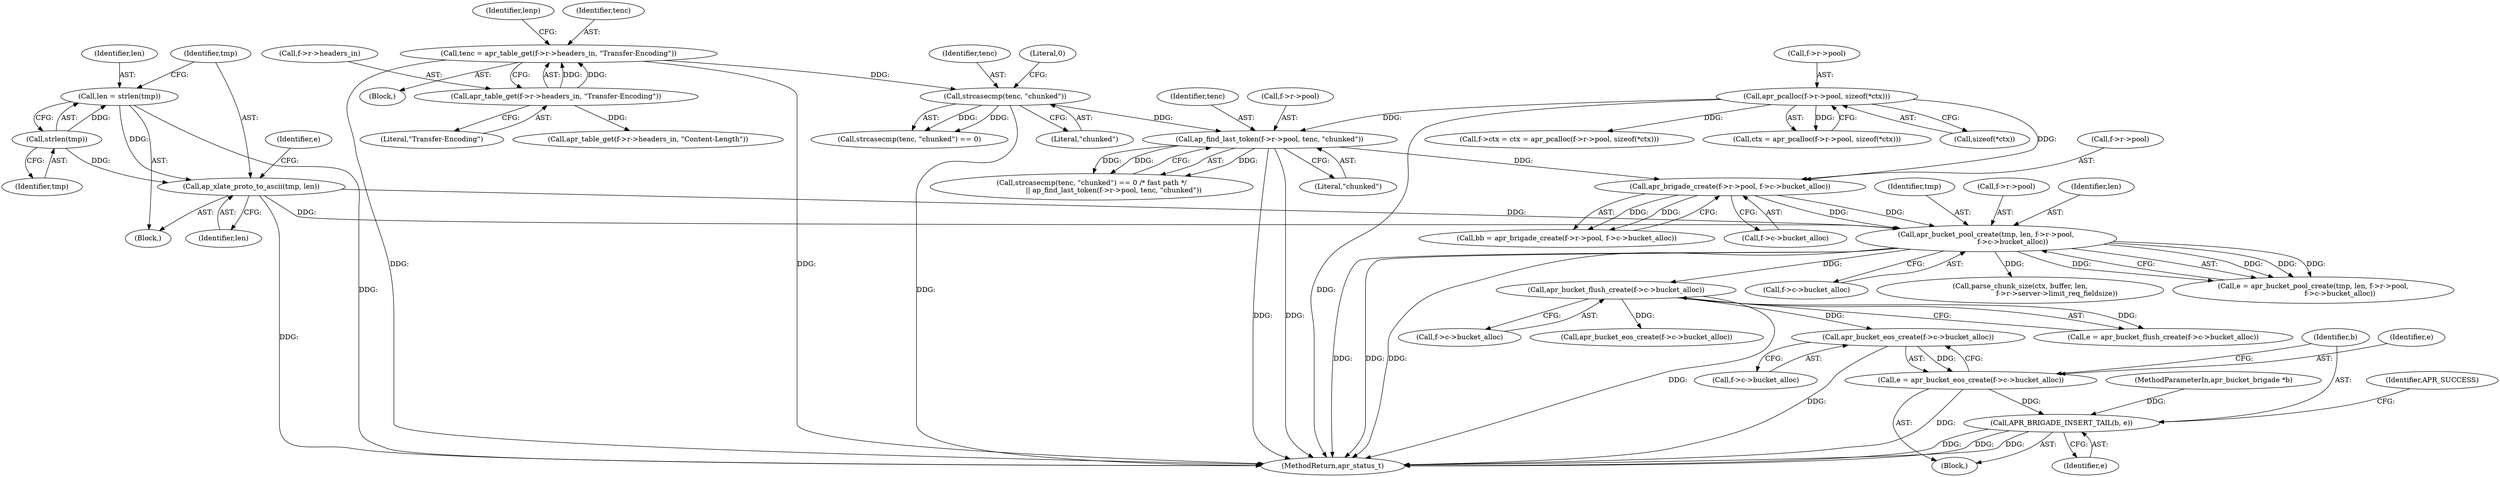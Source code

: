 digraph "0_httpd_e427c41257957b57036d5a549b260b6185d1dd73@API" {
"1000525" [label="(Call,apr_bucket_eos_create(f->c->bucket_alloc))"];
"1000493" [label="(Call,apr_bucket_flush_create(f->c->bucket_alloc))"];
"1000475" [label="(Call,apr_bucket_pool_create(tmp, len, f->r->pool,\n                        f->c->bucket_alloc))"];
"1000470" [label="(Call,ap_xlate_proto_to_ascii(tmp, len))"];
"1000468" [label="(Call,strlen(tmp))"];
"1000466" [label="(Call,len = strlen(tmp))"];
"1000448" [label="(Call,apr_brigade_create(f->r->pool, f->c->bucket_alloc))"];
"1000187" [label="(Call,apr_pcalloc(f->r->pool, sizeof(*ctx)))"];
"1000252" [label="(Call,ap_find_last_token(f->r->pool, tenc, \"chunked\"))"];
"1000248" [label="(Call,strcasecmp(tenc, \"chunked\"))"];
"1000224" [label="(Call,tenc = apr_table_get(f->r->headers_in, \"Transfer-Encoding\"))"];
"1000226" [label="(Call,apr_table_get(f->r->headers_in, \"Transfer-Encoding\"))"];
"1000523" [label="(Call,e = apr_bucket_eos_create(f->c->bucket_alloc))"];
"1000531" [label="(Call,APR_BRIGADE_INSERT_TAIL(b, e))"];
"1000234" [label="(Identifier,lenp)"];
"1000472" [label="(Identifier,len)"];
"1000476" [label="(Identifier,tmp)"];
"1000227" [label="(Call,f->r->headers_in)"];
"1000252" [label="(Call,ap_find_last_token(f->r->pool, tenc, \"chunked\"))"];
"1000250" [label="(Literal,\"chunked\")"];
"1000258" [label="(Identifier,tenc)"];
"1000478" [label="(Call,f->r->pool)"];
"1000467" [label="(Identifier,len)"];
"1000253" [label="(Call,f->r->pool)"];
"1000193" [label="(Call,sizeof(*ctx))"];
"1000491" [label="(Call,e = apr_bucket_flush_create(f->c->bucket_alloc))"];
"1000494" [label="(Call,f->c->bucket_alloc)"];
"1000483" [label="(Call,f->c->bucket_alloc)"];
"1000466" [label="(Call,len = strlen(tmp))"];
"1000449" [label="(Call,f->r->pool)"];
"1000829" [label="(Call,apr_bucket_eos_create(f->c->bucket_alloc))"];
"1000525" [label="(Call,apr_bucket_eos_create(f->c->bucket_alloc))"];
"1000446" [label="(Call,bb = apr_brigade_create(f->r->pool, f->c->bucket_alloc))"];
"1000224" [label="(Call,tenc = apr_table_get(f->r->headers_in, \"Transfer-Encoding\"))"];
"1000627" [label="(Call,parse_chunk_size(ctx, buffer, len,\n                                 f->r->server->limit_req_fieldsize))"];
"1000127" [label="(MethodParameterIn,apr_bucket_brigade *b)"];
"1000442" [label="(Block,)"];
"1000474" [label="(Identifier,e)"];
"1000232" [label="(Literal,\"Transfer-Encoding\")"];
"1000532" [label="(Identifier,b)"];
"1000178" [label="(Block,)"];
"1000448" [label="(Call,apr_brigade_create(f->r->pool, f->c->bucket_alloc))"];
"1000535" [label="(Identifier,APR_SUCCESS)"];
"1000531" [label="(Call,APR_BRIGADE_INSERT_TAIL(b, e))"];
"1000533" [label="(Identifier,e)"];
"1000523" [label="(Call,e = apr_bucket_eos_create(f->c->bucket_alloc))"];
"1000493" [label="(Call,apr_bucket_flush_create(f->c->bucket_alloc))"];
"1000526" [label="(Call,f->c->bucket_alloc)"];
"1000249" [label="(Identifier,tenc)"];
"1000188" [label="(Call,f->r->pool)"];
"1000477" [label="(Identifier,len)"];
"1000454" [label="(Call,f->c->bucket_alloc)"];
"1000522" [label="(Block,)"];
"1000187" [label="(Call,apr_pcalloc(f->r->pool, sizeof(*ctx)))"];
"1000247" [label="(Call,strcasecmp(tenc, \"chunked\") == 0)"];
"1000469" [label="(Identifier,tmp)"];
"1000468" [label="(Call,strlen(tmp))"];
"1000473" [label="(Call,e = apr_bucket_pool_create(tmp, len, f->r->pool,\n                        f->c->bucket_alloc))"];
"1000524" [label="(Identifier,e)"];
"1000470" [label="(Call,ap_xlate_proto_to_ascii(tmp, len))"];
"1000259" [label="(Literal,\"chunked\")"];
"1000226" [label="(Call,apr_table_get(f->r->headers_in, \"Transfer-Encoding\"))"];
"1000225" [label="(Identifier,tenc)"];
"1000475" [label="(Call,apr_bucket_pool_create(tmp, len, f->r->pool,\n                        f->c->bucket_alloc))"];
"1000471" [label="(Identifier,tmp)"];
"1000246" [label="(Call,strcasecmp(tenc, \"chunked\") == 0 /* fast path */\n                    || ap_find_last_token(f->r->pool, tenc, \"chunked\"))"];
"1000908" [label="(MethodReturn,apr_status_t)"];
"1000251" [label="(Literal,0)"];
"1000235" [label="(Call,apr_table_get(f->r->headers_in, \"Content-Length\"))"];
"1000181" [label="(Call,f->ctx = ctx = apr_pcalloc(f->r->pool, sizeof(*ctx)))"];
"1000185" [label="(Call,ctx = apr_pcalloc(f->r->pool, sizeof(*ctx)))"];
"1000248" [label="(Call,strcasecmp(tenc, \"chunked\"))"];
"1000525" -> "1000523"  [label="AST: "];
"1000525" -> "1000526"  [label="CFG: "];
"1000526" -> "1000525"  [label="AST: "];
"1000523" -> "1000525"  [label="CFG: "];
"1000525" -> "1000908"  [label="DDG: "];
"1000525" -> "1000523"  [label="DDG: "];
"1000493" -> "1000525"  [label="DDG: "];
"1000493" -> "1000491"  [label="AST: "];
"1000493" -> "1000494"  [label="CFG: "];
"1000494" -> "1000493"  [label="AST: "];
"1000491" -> "1000493"  [label="CFG: "];
"1000493" -> "1000908"  [label="DDG: "];
"1000493" -> "1000491"  [label="DDG: "];
"1000475" -> "1000493"  [label="DDG: "];
"1000493" -> "1000829"  [label="DDG: "];
"1000475" -> "1000473"  [label="AST: "];
"1000475" -> "1000483"  [label="CFG: "];
"1000476" -> "1000475"  [label="AST: "];
"1000477" -> "1000475"  [label="AST: "];
"1000478" -> "1000475"  [label="AST: "];
"1000483" -> "1000475"  [label="AST: "];
"1000473" -> "1000475"  [label="CFG: "];
"1000475" -> "1000908"  [label="DDG: "];
"1000475" -> "1000908"  [label="DDG: "];
"1000475" -> "1000908"  [label="DDG: "];
"1000475" -> "1000473"  [label="DDG: "];
"1000475" -> "1000473"  [label="DDG: "];
"1000475" -> "1000473"  [label="DDG: "];
"1000475" -> "1000473"  [label="DDG: "];
"1000470" -> "1000475"  [label="DDG: "];
"1000470" -> "1000475"  [label="DDG: "];
"1000448" -> "1000475"  [label="DDG: "];
"1000448" -> "1000475"  [label="DDG: "];
"1000475" -> "1000627"  [label="DDG: "];
"1000470" -> "1000442"  [label="AST: "];
"1000470" -> "1000472"  [label="CFG: "];
"1000471" -> "1000470"  [label="AST: "];
"1000472" -> "1000470"  [label="AST: "];
"1000474" -> "1000470"  [label="CFG: "];
"1000470" -> "1000908"  [label="DDG: "];
"1000468" -> "1000470"  [label="DDG: "];
"1000466" -> "1000470"  [label="DDG: "];
"1000468" -> "1000466"  [label="AST: "];
"1000468" -> "1000469"  [label="CFG: "];
"1000469" -> "1000468"  [label="AST: "];
"1000466" -> "1000468"  [label="CFG: "];
"1000468" -> "1000466"  [label="DDG: "];
"1000466" -> "1000442"  [label="AST: "];
"1000467" -> "1000466"  [label="AST: "];
"1000471" -> "1000466"  [label="CFG: "];
"1000466" -> "1000908"  [label="DDG: "];
"1000448" -> "1000446"  [label="AST: "];
"1000448" -> "1000454"  [label="CFG: "];
"1000449" -> "1000448"  [label="AST: "];
"1000454" -> "1000448"  [label="AST: "];
"1000446" -> "1000448"  [label="CFG: "];
"1000448" -> "1000446"  [label="DDG: "];
"1000448" -> "1000446"  [label="DDG: "];
"1000187" -> "1000448"  [label="DDG: "];
"1000252" -> "1000448"  [label="DDG: "];
"1000187" -> "1000185"  [label="AST: "];
"1000187" -> "1000193"  [label="CFG: "];
"1000188" -> "1000187"  [label="AST: "];
"1000193" -> "1000187"  [label="AST: "];
"1000185" -> "1000187"  [label="CFG: "];
"1000187" -> "1000908"  [label="DDG: "];
"1000187" -> "1000181"  [label="DDG: "];
"1000187" -> "1000185"  [label="DDG: "];
"1000187" -> "1000252"  [label="DDG: "];
"1000252" -> "1000246"  [label="AST: "];
"1000252" -> "1000259"  [label="CFG: "];
"1000253" -> "1000252"  [label="AST: "];
"1000258" -> "1000252"  [label="AST: "];
"1000259" -> "1000252"  [label="AST: "];
"1000246" -> "1000252"  [label="CFG: "];
"1000252" -> "1000908"  [label="DDG: "];
"1000252" -> "1000908"  [label="DDG: "];
"1000252" -> "1000246"  [label="DDG: "];
"1000252" -> "1000246"  [label="DDG: "];
"1000252" -> "1000246"  [label="DDG: "];
"1000248" -> "1000252"  [label="DDG: "];
"1000248" -> "1000247"  [label="AST: "];
"1000248" -> "1000250"  [label="CFG: "];
"1000249" -> "1000248"  [label="AST: "];
"1000250" -> "1000248"  [label="AST: "];
"1000251" -> "1000248"  [label="CFG: "];
"1000248" -> "1000908"  [label="DDG: "];
"1000248" -> "1000247"  [label="DDG: "];
"1000248" -> "1000247"  [label="DDG: "];
"1000224" -> "1000248"  [label="DDG: "];
"1000224" -> "1000178"  [label="AST: "];
"1000224" -> "1000226"  [label="CFG: "];
"1000225" -> "1000224"  [label="AST: "];
"1000226" -> "1000224"  [label="AST: "];
"1000234" -> "1000224"  [label="CFG: "];
"1000224" -> "1000908"  [label="DDG: "];
"1000224" -> "1000908"  [label="DDG: "];
"1000226" -> "1000224"  [label="DDG: "];
"1000226" -> "1000224"  [label="DDG: "];
"1000226" -> "1000232"  [label="CFG: "];
"1000227" -> "1000226"  [label="AST: "];
"1000232" -> "1000226"  [label="AST: "];
"1000226" -> "1000235"  [label="DDG: "];
"1000523" -> "1000522"  [label="AST: "];
"1000524" -> "1000523"  [label="AST: "];
"1000532" -> "1000523"  [label="CFG: "];
"1000523" -> "1000908"  [label="DDG: "];
"1000523" -> "1000531"  [label="DDG: "];
"1000531" -> "1000522"  [label="AST: "];
"1000531" -> "1000533"  [label="CFG: "];
"1000532" -> "1000531"  [label="AST: "];
"1000533" -> "1000531"  [label="AST: "];
"1000535" -> "1000531"  [label="CFG: "];
"1000531" -> "1000908"  [label="DDG: "];
"1000531" -> "1000908"  [label="DDG: "];
"1000531" -> "1000908"  [label="DDG: "];
"1000127" -> "1000531"  [label="DDG: "];
}
